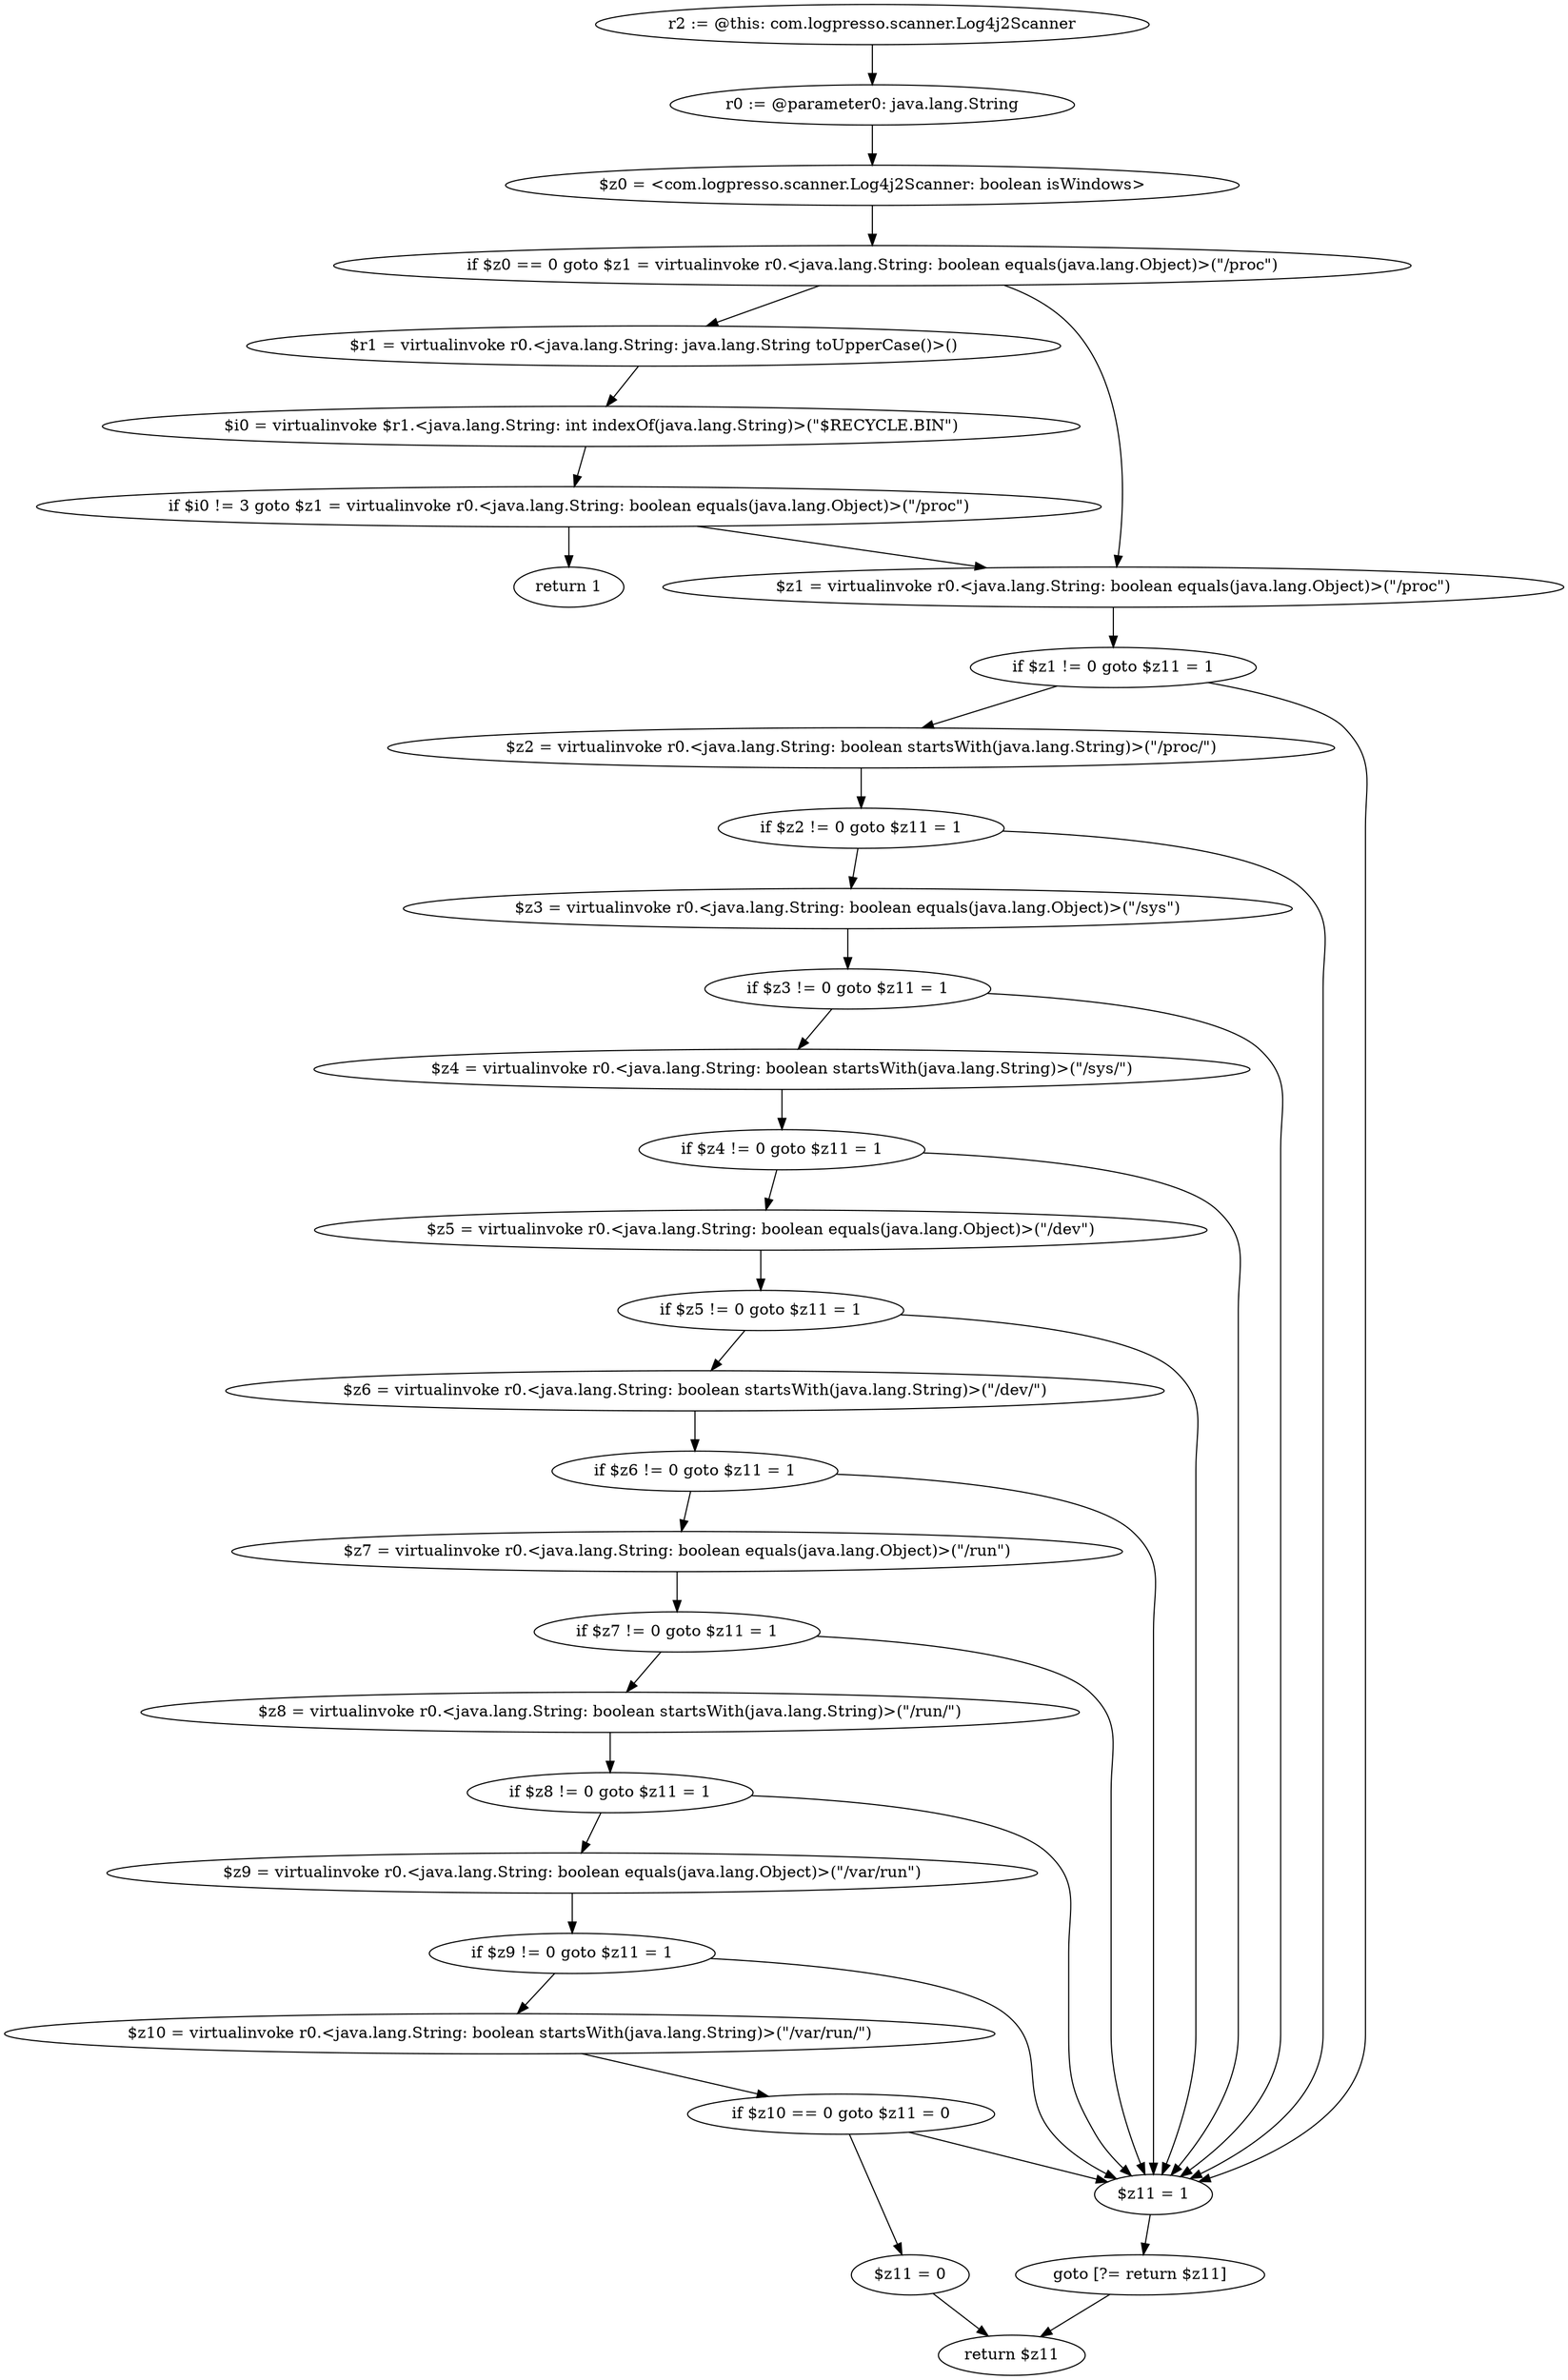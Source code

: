digraph "unitGraph" {
    "r2 := @this: com.logpresso.scanner.Log4j2Scanner"
    "r0 := @parameter0: java.lang.String"
    "$z0 = <com.logpresso.scanner.Log4j2Scanner: boolean isWindows>"
    "if $z0 == 0 goto $z1 = virtualinvoke r0.<java.lang.String: boolean equals(java.lang.Object)>(\"/proc\")"
    "$r1 = virtualinvoke r0.<java.lang.String: java.lang.String toUpperCase()>()"
    "$i0 = virtualinvoke $r1.<java.lang.String: int indexOf(java.lang.String)>(\"$RECYCLE.BIN\")"
    "if $i0 != 3 goto $z1 = virtualinvoke r0.<java.lang.String: boolean equals(java.lang.Object)>(\"/proc\")"
    "return 1"
    "$z1 = virtualinvoke r0.<java.lang.String: boolean equals(java.lang.Object)>(\"/proc\")"
    "if $z1 != 0 goto $z11 = 1"
    "$z2 = virtualinvoke r0.<java.lang.String: boolean startsWith(java.lang.String)>(\"/proc/\")"
    "if $z2 != 0 goto $z11 = 1"
    "$z3 = virtualinvoke r0.<java.lang.String: boolean equals(java.lang.Object)>(\"/sys\")"
    "if $z3 != 0 goto $z11 = 1"
    "$z4 = virtualinvoke r0.<java.lang.String: boolean startsWith(java.lang.String)>(\"/sys/\")"
    "if $z4 != 0 goto $z11 = 1"
    "$z5 = virtualinvoke r0.<java.lang.String: boolean equals(java.lang.Object)>(\"/dev\")"
    "if $z5 != 0 goto $z11 = 1"
    "$z6 = virtualinvoke r0.<java.lang.String: boolean startsWith(java.lang.String)>(\"/dev/\")"
    "if $z6 != 0 goto $z11 = 1"
    "$z7 = virtualinvoke r0.<java.lang.String: boolean equals(java.lang.Object)>(\"/run\")"
    "if $z7 != 0 goto $z11 = 1"
    "$z8 = virtualinvoke r0.<java.lang.String: boolean startsWith(java.lang.String)>(\"/run/\")"
    "if $z8 != 0 goto $z11 = 1"
    "$z9 = virtualinvoke r0.<java.lang.String: boolean equals(java.lang.Object)>(\"/var/run\")"
    "if $z9 != 0 goto $z11 = 1"
    "$z10 = virtualinvoke r0.<java.lang.String: boolean startsWith(java.lang.String)>(\"/var/run/\")"
    "if $z10 == 0 goto $z11 = 0"
    "$z11 = 1"
    "goto [?= return $z11]"
    "$z11 = 0"
    "return $z11"
    "r2 := @this: com.logpresso.scanner.Log4j2Scanner"->"r0 := @parameter0: java.lang.String";
    "r0 := @parameter0: java.lang.String"->"$z0 = <com.logpresso.scanner.Log4j2Scanner: boolean isWindows>";
    "$z0 = <com.logpresso.scanner.Log4j2Scanner: boolean isWindows>"->"if $z0 == 0 goto $z1 = virtualinvoke r0.<java.lang.String: boolean equals(java.lang.Object)>(\"/proc\")";
    "if $z0 == 0 goto $z1 = virtualinvoke r0.<java.lang.String: boolean equals(java.lang.Object)>(\"/proc\")"->"$r1 = virtualinvoke r0.<java.lang.String: java.lang.String toUpperCase()>()";
    "if $z0 == 0 goto $z1 = virtualinvoke r0.<java.lang.String: boolean equals(java.lang.Object)>(\"/proc\")"->"$z1 = virtualinvoke r0.<java.lang.String: boolean equals(java.lang.Object)>(\"/proc\")";
    "$r1 = virtualinvoke r0.<java.lang.String: java.lang.String toUpperCase()>()"->"$i0 = virtualinvoke $r1.<java.lang.String: int indexOf(java.lang.String)>(\"$RECYCLE.BIN\")";
    "$i0 = virtualinvoke $r1.<java.lang.String: int indexOf(java.lang.String)>(\"$RECYCLE.BIN\")"->"if $i0 != 3 goto $z1 = virtualinvoke r0.<java.lang.String: boolean equals(java.lang.Object)>(\"/proc\")";
    "if $i0 != 3 goto $z1 = virtualinvoke r0.<java.lang.String: boolean equals(java.lang.Object)>(\"/proc\")"->"return 1";
    "if $i0 != 3 goto $z1 = virtualinvoke r0.<java.lang.String: boolean equals(java.lang.Object)>(\"/proc\")"->"$z1 = virtualinvoke r0.<java.lang.String: boolean equals(java.lang.Object)>(\"/proc\")";
    "$z1 = virtualinvoke r0.<java.lang.String: boolean equals(java.lang.Object)>(\"/proc\")"->"if $z1 != 0 goto $z11 = 1";
    "if $z1 != 0 goto $z11 = 1"->"$z2 = virtualinvoke r0.<java.lang.String: boolean startsWith(java.lang.String)>(\"/proc/\")";
    "if $z1 != 0 goto $z11 = 1"->"$z11 = 1";
    "$z2 = virtualinvoke r0.<java.lang.String: boolean startsWith(java.lang.String)>(\"/proc/\")"->"if $z2 != 0 goto $z11 = 1";
    "if $z2 != 0 goto $z11 = 1"->"$z3 = virtualinvoke r0.<java.lang.String: boolean equals(java.lang.Object)>(\"/sys\")";
    "if $z2 != 0 goto $z11 = 1"->"$z11 = 1";
    "$z3 = virtualinvoke r0.<java.lang.String: boolean equals(java.lang.Object)>(\"/sys\")"->"if $z3 != 0 goto $z11 = 1";
    "if $z3 != 0 goto $z11 = 1"->"$z4 = virtualinvoke r0.<java.lang.String: boolean startsWith(java.lang.String)>(\"/sys/\")";
    "if $z3 != 0 goto $z11 = 1"->"$z11 = 1";
    "$z4 = virtualinvoke r0.<java.lang.String: boolean startsWith(java.lang.String)>(\"/sys/\")"->"if $z4 != 0 goto $z11 = 1";
    "if $z4 != 0 goto $z11 = 1"->"$z5 = virtualinvoke r0.<java.lang.String: boolean equals(java.lang.Object)>(\"/dev\")";
    "if $z4 != 0 goto $z11 = 1"->"$z11 = 1";
    "$z5 = virtualinvoke r0.<java.lang.String: boolean equals(java.lang.Object)>(\"/dev\")"->"if $z5 != 0 goto $z11 = 1";
    "if $z5 != 0 goto $z11 = 1"->"$z6 = virtualinvoke r0.<java.lang.String: boolean startsWith(java.lang.String)>(\"/dev/\")";
    "if $z5 != 0 goto $z11 = 1"->"$z11 = 1";
    "$z6 = virtualinvoke r0.<java.lang.String: boolean startsWith(java.lang.String)>(\"/dev/\")"->"if $z6 != 0 goto $z11 = 1";
    "if $z6 != 0 goto $z11 = 1"->"$z7 = virtualinvoke r0.<java.lang.String: boolean equals(java.lang.Object)>(\"/run\")";
    "if $z6 != 0 goto $z11 = 1"->"$z11 = 1";
    "$z7 = virtualinvoke r0.<java.lang.String: boolean equals(java.lang.Object)>(\"/run\")"->"if $z7 != 0 goto $z11 = 1";
    "if $z7 != 0 goto $z11 = 1"->"$z8 = virtualinvoke r0.<java.lang.String: boolean startsWith(java.lang.String)>(\"/run/\")";
    "if $z7 != 0 goto $z11 = 1"->"$z11 = 1";
    "$z8 = virtualinvoke r0.<java.lang.String: boolean startsWith(java.lang.String)>(\"/run/\")"->"if $z8 != 0 goto $z11 = 1";
    "if $z8 != 0 goto $z11 = 1"->"$z9 = virtualinvoke r0.<java.lang.String: boolean equals(java.lang.Object)>(\"/var/run\")";
    "if $z8 != 0 goto $z11 = 1"->"$z11 = 1";
    "$z9 = virtualinvoke r0.<java.lang.String: boolean equals(java.lang.Object)>(\"/var/run\")"->"if $z9 != 0 goto $z11 = 1";
    "if $z9 != 0 goto $z11 = 1"->"$z10 = virtualinvoke r0.<java.lang.String: boolean startsWith(java.lang.String)>(\"/var/run/\")";
    "if $z9 != 0 goto $z11 = 1"->"$z11 = 1";
    "$z10 = virtualinvoke r0.<java.lang.String: boolean startsWith(java.lang.String)>(\"/var/run/\")"->"if $z10 == 0 goto $z11 = 0";
    "if $z10 == 0 goto $z11 = 0"->"$z11 = 1";
    "if $z10 == 0 goto $z11 = 0"->"$z11 = 0";
    "$z11 = 1"->"goto [?= return $z11]";
    "goto [?= return $z11]"->"return $z11";
    "$z11 = 0"->"return $z11";
}
